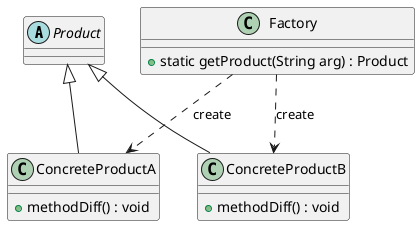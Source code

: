 @startuml
'https://plantuml.com/class-diagram

abstract class Product

class ConcreteProductA {
+ methodDiff() : void
}
class ConcreteProductB {
+ methodDiff() : void
}


class Factory{
+ static getProduct(String arg) : Product
}

Factory ..> ConcreteProductA : create
Factory ..> ConcreteProductB : create

Product <|-- ConcreteProductA
Product <|-- ConcreteProductB


@enduml